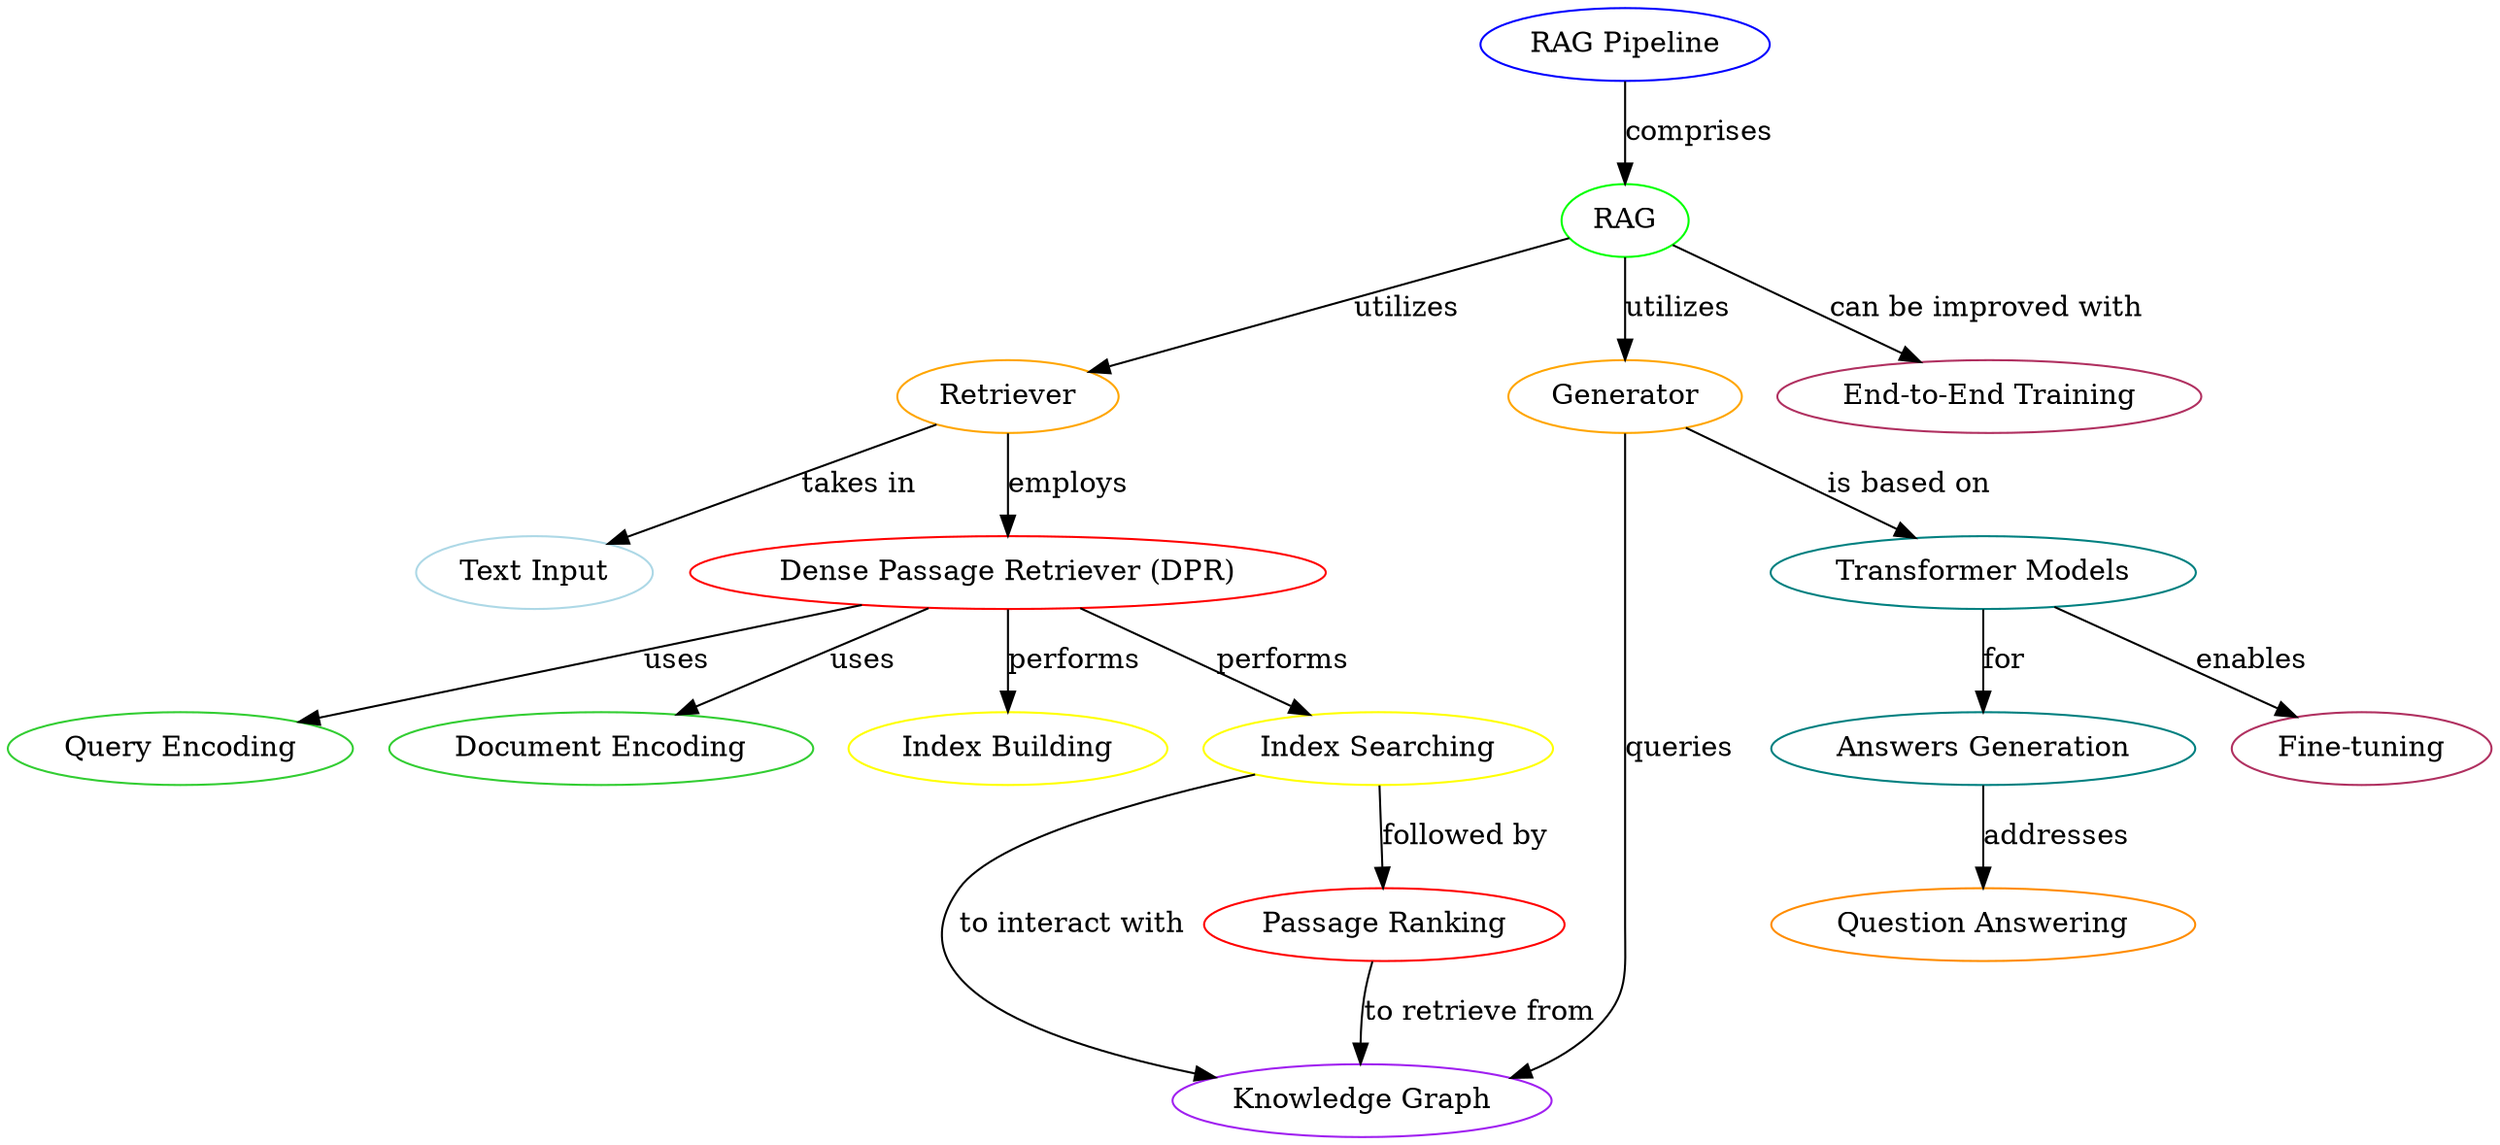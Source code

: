 // Knowledge Graph
digraph {
	1 [label="RAG Pipeline" color=blue]
	2 [label=RAG color=green]
	3 [label=Retriever color=orange]
	4 [label="Text Input" color=lightblue]
	5 [label="Knowledge Graph" color=purple]
	6 [label=Generator color=orange]
	7 [label="Dense Passage Retriever (DPR)" color=red]
	8 [label="Query Encoding" color=limegreen]
	9 [label="Document Encoding" color=limegreen]
	10 [label="Index Building" color=yellow]
	11 [label="Index Searching" color=yellow]
	12 [label="Passage Ranking" color=red]
	13 [label="Transformer Models" color=teal]
	14 [label="Answers Generation" color=teal]
	15 [label="Question Answering" color=darkorange]
	16 [label="Fine-tuning" color=maroon]
	17 [label="End-to-End Training" color=maroon]
	1 -> 2 [label=comprises color=black]
	2 -> 3 [label=utilizes color=black]
	2 -> 6 [label=utilizes color=black]
	3 -> 4 [label="takes in" color=black]
	3 -> 7 [label=employs color=black]
	7 -> 8 [label=uses color=black]
	7 -> 9 [label=uses color=black]
	7 -> 10 [label=performs color=black]
	7 -> 11 [label=performs color=black]
	11 -> 5 [label="to interact with" color=black]
	11 -> 12 [label="followed by" color=black]
	12 -> 5 [label="to retrieve from" color=black]
	6 -> 5 [label=queries color=black]
	6 -> 13 [label="is based on" color=black]
	13 -> 14 [label=for color=black]
	13 -> 16 [label=enables color=black]
	2 -> 17 [label="can be improved with" color=black]
	14 -> 15 [label=addresses color=black]
}
